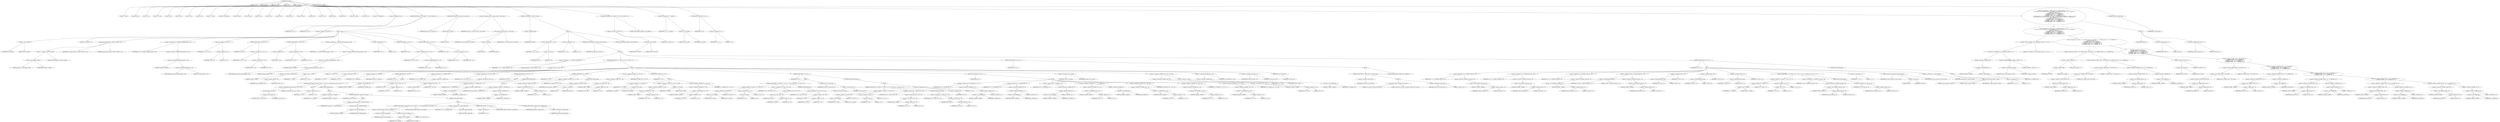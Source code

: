 digraph cache_insert {  
"1000125" [label = "(METHOD,cache_insert)" ]
"1000126" [label = "(PARAM,int a1)" ]
"1000127" [label = "(PARAM,void *cp)" ]
"1000128" [label = "(PARAM,time_t time1)" ]
"1000129" [label = "(PARAM,int a4)" ]
"1000130" [label = "(PARAM,__int16 a5)" ]
"1000131" [label = "(BLOCK,,)" ]
"1000132" [label = "(LOCAL,v5: __int16)" ]
"1000133" [label = "(LOCAL,result: int)" ]
"1000134" [label = "(LOCAL,v11: int)" ]
"1000135" [label = "(LOCAL,v12: __int16)" ]
"1000136" [label = "(LOCAL,v13: int)" ]
"1000137" [label = "(LOCAL,v14: int)" ]
"1000138" [label = "(LOCAL,v15: int)" ]
"1000139" [label = "(LOCAL,v16: int)" ]
"1000140" [label = "(LOCAL,v17: __int16)" ]
"1000141" [label = "(LOCAL,v18: unsigned int)" ]
"1000142" [label = "(LOCAL,v19: bool)" ]
"1000143" [label = "(LOCAL,v20: bool)" ]
"1000144" [label = "(LOCAL,v21: int)" ]
"1000145" [label = "(LOCAL,v22: int)" ]
"1000146" [label = "(LOCAL,v23: int)" ]
"1000147" [label = "(LOCAL,v24: int *)" ]
"1000148" [label = "(LOCAL,v25: char *)" ]
"1000149" [label = "(LOCAL,v26: int)" ]
"1000150" [label = "(LOCAL,v27: int)" ]
"1000151" [label = "(LOCAL,v28: int)" ]
"1000152" [label = "(LOCAL,v29: int)" ]
"1000153" [label = "(LOCAL,v30: _BYTE *)" ]
"1000154" [label = "(LOCAL,v31: int)" ]
"1000155" [label = "(LOCAL,v32: _DWORD [ 4 ])" ]
"1000156" [label = "(<operator>.assignment,v5 = a5)" ]
"1000157" [label = "(IDENTIFIER,v5,v5 = a5)" ]
"1000158" [label = "(IDENTIFIER,a5,v5 = a5)" ]
"1000159" [label = "(CONTROL_STRUCTURE,if ( (a5 & 0x980) != 0 ),if ( (a5 & 0x980) != 0 ))" ]
"1000160" [label = "(<operator>.notEquals,(a5 & 0x980) != 0)" ]
"1000161" [label = "(<operator>.and,a5 & 0x980)" ]
"1000162" [label = "(IDENTIFIER,a5,a5 & 0x980)" ]
"1000163" [label = "(LITERAL,0x980,a5 & 0x980)" ]
"1000164" [label = "(LITERAL,0,(a5 & 0x980) != 0)" ]
"1000165" [label = "(BLOCK,,)" ]
"1000166" [label = "(log_query,log_query((unsigned __int16)a5 | 0x10000, a1, cp))" ]
"1000167" [label = "(<operator>.or,(unsigned __int16)a5 | 0x10000)" ]
"1000168" [label = "(<operator>.cast,(unsigned __int16)a5)" ]
"1000169" [label = "(UNKNOWN,unsigned __int16,unsigned __int16)" ]
"1000170" [label = "(IDENTIFIER,a5,(unsigned __int16)a5)" ]
"1000171" [label = "(LITERAL,0x10000,(unsigned __int16)a5 | 0x10000)" ]
"1000172" [label = "(IDENTIFIER,a1,log_query((unsigned __int16)a5 | 0x10000, a1, cp))" ]
"1000173" [label = "(IDENTIFIER,cp,log_query((unsigned __int16)a5 | 0x10000, a1, cp))" ]
"1000174" [label = "(<operator>.assignment,v18 = *(_DWORD *)(dnsmasq_daemon + 252))" ]
"1000175" [label = "(IDENTIFIER,v18,v18 = *(_DWORD *)(dnsmasq_daemon + 252))" ]
"1000176" [label = "(<operator>.indirection,*(_DWORD *)(dnsmasq_daemon + 252))" ]
"1000177" [label = "(<operator>.cast,(_DWORD *)(dnsmasq_daemon + 252))" ]
"1000178" [label = "(UNKNOWN,_DWORD *,_DWORD *)" ]
"1000179" [label = "(<operator>.addition,dnsmasq_daemon + 252)" ]
"1000180" [label = "(IDENTIFIER,dnsmasq_daemon,dnsmasq_daemon + 252)" ]
"1000181" [label = "(LITERAL,252,dnsmasq_daemon + 252)" ]
"1000182" [label = "(<operator>.assignment,v19 = v18 != 0)" ]
"1000183" [label = "(IDENTIFIER,v19,v19 = v18 != 0)" ]
"1000184" [label = "(<operator>.notEquals,v18 != 0)" ]
"1000185" [label = "(IDENTIFIER,v18,v18 != 0)" ]
"1000186" [label = "(LITERAL,0,v18 != 0)" ]
"1000187" [label = "(CONTROL_STRUCTURE,if ( v18 ),if ( v18 ))" ]
"1000188" [label = "(IDENTIFIER,v18,if ( v18 ))" ]
"1000189" [label = "(<operator>.assignment,v19 = a4 > v18)" ]
"1000190" [label = "(IDENTIFIER,v19,v19 = a4 > v18)" ]
"1000191" [label = "(<operator>.greaterThan,a4 > v18)" ]
"1000192" [label = "(IDENTIFIER,a4,a4 > v18)" ]
"1000193" [label = "(IDENTIFIER,v18,a4 > v18)" ]
"1000194" [label = "(CONTROL_STRUCTURE,if ( !v19 ),if ( !v19 ))" ]
"1000195" [label = "(<operator>.logicalNot,!v19)" ]
"1000196" [label = "(IDENTIFIER,v19,!v19)" ]
"1000197" [label = "(<operator>.assignment,v18 = a4)" ]
"1000198" [label = "(IDENTIFIER,v18,v18 = a4)" ]
"1000199" [label = "(IDENTIFIER,a4,v18 = a4)" ]
"1000200" [label = "(<operator>.assignment,a4 = *(_DWORD *)(dnsmasq_daemon + 248))" ]
"1000201" [label = "(IDENTIFIER,a4,a4 = *(_DWORD *)(dnsmasq_daemon + 248))" ]
"1000202" [label = "(<operator>.indirection,*(_DWORD *)(dnsmasq_daemon + 248))" ]
"1000203" [label = "(<operator>.cast,(_DWORD *)(dnsmasq_daemon + 248))" ]
"1000204" [label = "(UNKNOWN,_DWORD *,_DWORD *)" ]
"1000205" [label = "(<operator>.addition,dnsmasq_daemon + 248)" ]
"1000206" [label = "(IDENTIFIER,dnsmasq_daemon,dnsmasq_daemon + 248)" ]
"1000207" [label = "(LITERAL,248,dnsmasq_daemon + 248)" ]
"1000208" [label = "(<operator>.assignment,v20 = 1)" ]
"1000209" [label = "(IDENTIFIER,v20,v20 = 1)" ]
"1000210" [label = "(LITERAL,1,v20 = 1)" ]
"1000211" [label = "(CONTROL_STRUCTURE,if ( a4 ),if ( a4 ))" ]
"1000212" [label = "(IDENTIFIER,a4,if ( a4 ))" ]
"1000213" [label = "(<operator>.assignment,v20 = v18 >= a4)" ]
"1000214" [label = "(IDENTIFIER,v20,v20 = v18 >= a4)" ]
"1000215" [label = "(<operator>.greaterEqualsThan,v18 >= a4)" ]
"1000216" [label = "(IDENTIFIER,v18,v18 >= a4)" ]
"1000217" [label = "(IDENTIFIER,a4,v18 >= a4)" ]
"1000218" [label = "(CONTROL_STRUCTURE,if ( v20 ),if ( v20 ))" ]
"1000219" [label = "(IDENTIFIER,v20,if ( v20 ))" ]
"1000220" [label = "(<operator>.assignment,a4 = v18)" ]
"1000221" [label = "(IDENTIFIER,a4,a4 = v18)" ]
"1000222" [label = "(IDENTIFIER,v18,a4 = v18)" ]
"1000223" [label = "(CONTROL_STRUCTURE,if ( insert_error ),if ( insert_error ))" ]
"1000224" [label = "(IDENTIFIER,insert_error,if ( insert_error ))" ]
"1000225" [label = "(RETURN,return 0;,return 0;)" ]
"1000226" [label = "(LITERAL,0,return 0;)" ]
"1000227" [label = "(<operator>.assignment,result = cache_scan_free(a1, (int)cp, time1))" ]
"1000228" [label = "(IDENTIFIER,result,result = cache_scan_free(a1, (int)cp, time1))" ]
"1000229" [label = "(cache_scan_free,cache_scan_free(a1, (int)cp, time1))" ]
"1000230" [label = "(IDENTIFIER,a1,cache_scan_free(a1, (int)cp, time1))" ]
"1000231" [label = "(<operator>.cast,(int)cp)" ]
"1000232" [label = "(UNKNOWN,int,int)" ]
"1000233" [label = "(IDENTIFIER,cp,(int)cp)" ]
"1000234" [label = "(IDENTIFIER,time1,cache_scan_free(a1, (int)cp, time1))" ]
"1000235" [label = "(CONTROL_STRUCTURE,if ( !result ),if ( !result ))" ]
"1000236" [label = "(<operator>.logicalNot,!result)" ]
"1000237" [label = "(IDENTIFIER,result,!result)" ]
"1000238" [label = "(BLOCK,,)" ]
"1000239" [label = "(<operator>.assignment,v31 = a5 & 4)" ]
"1000240" [label = "(IDENTIFIER,v31,v31 = a5 & 4)" ]
"1000241" [label = "(<operator>.and,a5 & 4)" ]
"1000242" [label = "(IDENTIFIER,a5,a5 & 4)" ]
"1000243" [label = "(LITERAL,4,a5 & 4)" ]
"1000244" [label = "(<operator>.assignment,v11 = 0)" ]
"1000245" [label = "(IDENTIFIER,v11,v11 = 0)" ]
"1000246" [label = "(LITERAL,0,v11 = 0)" ]
"1000247" [label = "(CONTROL_STRUCTURE,while ( cache_tail ),while ( cache_tail ))" ]
"1000248" [label = "(IDENTIFIER,cache_tail,while ( cache_tail ))" ]
"1000249" [label = "(BLOCK,,)" ]
"1000250" [label = "(<operator>.assignment,v17 = *(_WORD *)(cache_tail + 36))" ]
"1000251" [label = "(IDENTIFIER,v17,v17 = *(_WORD *)(cache_tail + 36))" ]
"1000252" [label = "(<operator>.indirection,*(_WORD *)(cache_tail + 36))" ]
"1000253" [label = "(<operator>.cast,(_WORD *)(cache_tail + 36))" ]
"1000254" [label = "(UNKNOWN,_WORD *,_WORD *)" ]
"1000255" [label = "(<operator>.addition,cache_tail + 36)" ]
"1000256" [label = "(IDENTIFIER,cache_tail,cache_tail + 36)" ]
"1000257" [label = "(LITERAL,36,cache_tail + 36)" ]
"1000258" [label = "(CONTROL_STRUCTURE,if ( (v17 & 0xC) == 0 ),if ( (v17 & 0xC) == 0 ))" ]
"1000259" [label = "(<operator>.equals,(v17 & 0xC) == 0)" ]
"1000260" [label = "(<operator>.and,v17 & 0xC)" ]
"1000261" [label = "(IDENTIFIER,v17,v17 & 0xC)" ]
"1000262" [label = "(LITERAL,0xC,v17 & 0xC)" ]
"1000263" [label = "(LITERAL,0,(v17 & 0xC) == 0)" ]
"1000264" [label = "(BLOCK,,)" ]
"1000265" [label = "(<operator>.assignment,v21 = a1)" ]
"1000266" [label = "(IDENTIFIER,v21,v21 = a1)" ]
"1000267" [label = "(IDENTIFIER,a1,v21 = a1)" ]
"1000268" [label = "(<operator>.assignment,v22 = cache_tail)" ]
"1000269" [label = "(IDENTIFIER,v22,v22 = cache_tail)" ]
"1000270" [label = "(IDENTIFIER,cache_tail,v22 = cache_tail)" ]
"1000271" [label = "(CONTROL_STRUCTURE,if ( a1 ),if ( a1 ))" ]
"1000272" [label = "(IDENTIFIER,a1,if ( a1 ))" ]
"1000273" [label = "(BLOCK,,)" ]
"1000274" [label = "(CONTROL_STRUCTURE,if ( strlen((const char *)a1) <= 0x31 ),if ( strlen((const char *)a1) <= 0x31 ))" ]
"1000275" [label = "(<operator>.lessEqualsThan,strlen((const char *)a1) <= 0x31)" ]
"1000276" [label = "(strlen,strlen((const char *)a1))" ]
"1000277" [label = "(<operator>.cast,(const char *)a1)" ]
"1000278" [label = "(UNKNOWN,const char *,const char *)" ]
"1000279" [label = "(IDENTIFIER,a1,(const char *)a1)" ]
"1000280" [label = "(LITERAL,0x31,strlen((const char *)a1) <= 0x31)" ]
"1000281" [label = "(BLOCK,,)" ]
"1000282" [label = "(<operator>.assignment,v21 = 0)" ]
"1000283" [label = "(IDENTIFIER,v21,v21 = 0)" ]
"1000284" [label = "(LITERAL,0,v21 = 0)" ]
"1000285" [label = "(CONTROL_STRUCTURE,else,else)" ]
"1000286" [label = "(BLOCK,,)" ]
"1000287" [label = "(<operator>.assignment,v21 = big_free)" ]
"1000288" [label = "(IDENTIFIER,v21,v21 = big_free)" ]
"1000289" [label = "(IDENTIFIER,big_free,v21 = big_free)" ]
"1000290" [label = "(CONTROL_STRUCTURE,if ( big_free ),if ( big_free ))" ]
"1000291" [label = "(IDENTIFIER,big_free,if ( big_free ))" ]
"1000292" [label = "(BLOCK,,)" ]
"1000293" [label = "(<operator>.assignment,big_free = *(_DWORD *)big_free)" ]
"1000294" [label = "(IDENTIFIER,big_free,big_free = *(_DWORD *)big_free)" ]
"1000295" [label = "(<operator>.indirection,*(_DWORD *)big_free)" ]
"1000296" [label = "(<operator>.cast,(_DWORD *)big_free)" ]
"1000297" [label = "(UNKNOWN,_DWORD *,_DWORD *)" ]
"1000298" [label = "(IDENTIFIER,big_free,(_DWORD *)big_free)" ]
"1000299" [label = "(CONTROL_STRUCTURE,else,else)" ]
"1000300" [label = "(BLOCK,,)" ]
"1000301" [label = "(CONTROL_STRUCTURE,if ( !bignames_left && (a5 & 0x5000) == 0 ),if ( !bignames_left && (a5 & 0x5000) == 0 ))" ]
"1000302" [label = "(<operator>.logicalAnd,!bignames_left && (a5 & 0x5000) == 0)" ]
"1000303" [label = "(<operator>.logicalNot,!bignames_left)" ]
"1000304" [label = "(IDENTIFIER,bignames_left,!bignames_left)" ]
"1000305" [label = "(<operator>.equals,(a5 & 0x5000) == 0)" ]
"1000306" [label = "(<operator>.and,a5 & 0x5000)" ]
"1000307" [label = "(IDENTIFIER,a5,a5 & 0x5000)" ]
"1000308" [label = "(LITERAL,0x5000,a5 & 0x5000)" ]
"1000309" [label = "(LITERAL,0,(a5 & 0x5000) == 0)" ]
"1000310" [label = "(CONTROL_STRUCTURE,goto LABEL_16;,goto LABEL_16;)" ]
"1000311" [label = "(<operator>.assignment,v21 = whine_malloc(1028))" ]
"1000312" [label = "(IDENTIFIER,v21,v21 = whine_malloc(1028))" ]
"1000313" [label = "(whine_malloc,whine_malloc(1028))" ]
"1000314" [label = "(LITERAL,1028,whine_malloc(1028))" ]
"1000315" [label = "(CONTROL_STRUCTURE,if ( !v21 ),if ( !v21 ))" ]
"1000316" [label = "(<operator>.logicalNot,!v21)" ]
"1000317" [label = "(IDENTIFIER,v21,!v21)" ]
"1000318" [label = "(CONTROL_STRUCTURE,goto LABEL_16;,goto LABEL_16;)" ]
"1000319" [label = "(CONTROL_STRUCTURE,if ( bignames_left ),if ( bignames_left ))" ]
"1000320" [label = "(IDENTIFIER,bignames_left,if ( bignames_left ))" ]
"1000321" [label = "(<operator>.preDecrement,--bignames_left)" ]
"1000322" [label = "(IDENTIFIER,bignames_left,--bignames_left)" ]
"1000323" [label = "(<operator>.assignment,v23 = *(_DWORD *)v22)" ]
"1000324" [label = "(IDENTIFIER,v23,v23 = *(_DWORD *)v22)" ]
"1000325" [label = "(<operator>.indirection,*(_DWORD *)v22)" ]
"1000326" [label = "(<operator>.cast,(_DWORD *)v22)" ]
"1000327" [label = "(UNKNOWN,_DWORD *,_DWORD *)" ]
"1000328" [label = "(IDENTIFIER,v22,(_DWORD *)v22)" ]
"1000329" [label = "(<operator>.assignment,v24 = *(int **)(v22 + 4))" ]
"1000330" [label = "(IDENTIFIER,v24,v24 = *(int **)(v22 + 4))" ]
"1000331" [label = "(<operator>.indirection,*(int **)(v22 + 4))" ]
"1000332" [label = "(<operator>.cast,(int **)(v22 + 4))" ]
"1000333" [label = "(UNKNOWN,int **,int **)" ]
"1000334" [label = "(<operator>.addition,v22 + 4)" ]
"1000335" [label = "(IDENTIFIER,v22,v22 + 4)" ]
"1000336" [label = "(LITERAL,4,v22 + 4)" ]
"1000337" [label = "(CONTROL_STRUCTURE,if ( v24 ),if ( v24 ))" ]
"1000338" [label = "(IDENTIFIER,v24,if ( v24 ))" ]
"1000339" [label = "(BLOCK,,)" ]
"1000340" [label = "(<operator>.assignment,*v24 = v23)" ]
"1000341" [label = "(<operator>.indirection,*v24)" ]
"1000342" [label = "(IDENTIFIER,v24,*v24 = v23)" ]
"1000343" [label = "(IDENTIFIER,v23,*v24 = v23)" ]
"1000344" [label = "(<operator>.assignment,v23 = *(_DWORD *)v22)" ]
"1000345" [label = "(IDENTIFIER,v23,v23 = *(_DWORD *)v22)" ]
"1000346" [label = "(<operator>.indirection,*(_DWORD *)v22)" ]
"1000347" [label = "(<operator>.cast,(_DWORD *)v22)" ]
"1000348" [label = "(UNKNOWN,_DWORD *,_DWORD *)" ]
"1000349" [label = "(IDENTIFIER,v22,(_DWORD *)v22)" ]
"1000350" [label = "(CONTROL_STRUCTURE,else,else)" ]
"1000351" [label = "(BLOCK,,)" ]
"1000352" [label = "(<operator>.assignment,cache_head = *(_DWORD *)v22)" ]
"1000353" [label = "(IDENTIFIER,cache_head,cache_head = *(_DWORD *)v22)" ]
"1000354" [label = "(<operator>.indirection,*(_DWORD *)v22)" ]
"1000355" [label = "(<operator>.cast,(_DWORD *)v22)" ]
"1000356" [label = "(UNKNOWN,_DWORD *,_DWORD *)" ]
"1000357" [label = "(IDENTIFIER,v22,(_DWORD *)v22)" ]
"1000358" [label = "(CONTROL_STRUCTURE,if ( v23 ),if ( v23 ))" ]
"1000359" [label = "(IDENTIFIER,v23,if ( v23 ))" ]
"1000360" [label = "(<operator>.assignment,*(_DWORD *)(v23 + 4) = v24)" ]
"1000361" [label = "(<operator>.indirection,*(_DWORD *)(v23 + 4))" ]
"1000362" [label = "(<operator>.cast,(_DWORD *)(v23 + 4))" ]
"1000363" [label = "(UNKNOWN,_DWORD *,_DWORD *)" ]
"1000364" [label = "(<operator>.addition,v23 + 4)" ]
"1000365" [label = "(IDENTIFIER,v23,v23 + 4)" ]
"1000366" [label = "(LITERAL,4,v23 + 4)" ]
"1000367" [label = "(IDENTIFIER,v24,*(_DWORD *)(v23 + 4) = v24)" ]
"1000368" [label = "(CONTROL_STRUCTURE,else,else)" ]
"1000369" [label = "(<operator>.assignment,cache_tail = (int)v24)" ]
"1000370" [label = "(IDENTIFIER,cache_tail,cache_tail = (int)v24)" ]
"1000371" [label = "(<operator>.cast,(int)v24)" ]
"1000372" [label = "(UNKNOWN,int,int)" ]
"1000373" [label = "(IDENTIFIER,v24,(int)v24)" ]
"1000374" [label = "(<operator>.assignment,*(_WORD *)(v22 + 36) = a5)" ]
"1000375" [label = "(<operator>.indirection,*(_WORD *)(v22 + 36))" ]
"1000376" [label = "(<operator>.cast,(_WORD *)(v22 + 36))" ]
"1000377" [label = "(UNKNOWN,_WORD *,_WORD *)" ]
"1000378" [label = "(<operator>.addition,v22 + 36)" ]
"1000379" [label = "(IDENTIFIER,v22,v22 + 36)" ]
"1000380" [label = "(LITERAL,36,v22 + 36)" ]
"1000381" [label = "(IDENTIFIER,a5,*(_WORD *)(v22 + 36) = a5)" ]
"1000382" [label = "(CONTROL_STRUCTURE,if ( v21 ),if ( v21 ))" ]
"1000383" [label = "(IDENTIFIER,v21,if ( v21 ))" ]
"1000384" [label = "(BLOCK,,)" ]
"1000385" [label = "(<operator>.assignment,v5 = a5 | 0x200)" ]
"1000386" [label = "(IDENTIFIER,v5,v5 = a5 | 0x200)" ]
"1000387" [label = "(<operator>.or,a5 | 0x200)" ]
"1000388" [label = "(IDENTIFIER,a5,a5 | 0x200)" ]
"1000389" [label = "(LITERAL,0x200,a5 | 0x200)" ]
"1000390" [label = "(<operator>.assignment,*(_WORD *)(v22 + 36) = a5 | 0x200)" ]
"1000391" [label = "(<operator>.indirection,*(_WORD *)(v22 + 36))" ]
"1000392" [label = "(<operator>.cast,(_WORD *)(v22 + 36))" ]
"1000393" [label = "(UNKNOWN,_WORD *,_WORD *)" ]
"1000394" [label = "(<operator>.addition,v22 + 36)" ]
"1000395" [label = "(IDENTIFIER,v22,v22 + 36)" ]
"1000396" [label = "(LITERAL,36,v22 + 36)" ]
"1000397" [label = "(<operator>.or,a5 | 0x200)" ]
"1000398" [label = "(IDENTIFIER,a5,a5 | 0x200)" ]
"1000399" [label = "(LITERAL,0x200,a5 | 0x200)" ]
"1000400" [label = "(<operator>.assignment,*(_DWORD *)(v22 + 40) = v21)" ]
"1000401" [label = "(<operator>.indirection,*(_DWORD *)(v22 + 40))" ]
"1000402" [label = "(<operator>.cast,(_DWORD *)(v22 + 40))" ]
"1000403" [label = "(UNKNOWN,_DWORD *,_DWORD *)" ]
"1000404" [label = "(<operator>.addition,v22 + 40)" ]
"1000405" [label = "(IDENTIFIER,v22,v22 + 40)" ]
"1000406" [label = "(LITERAL,40,v22 + 40)" ]
"1000407" [label = "(IDENTIFIER,v21,*(_DWORD *)(v22 + 40) = v21)" ]
"1000408" [label = "(CONTROL_STRUCTURE,if ( a1 ),if ( a1 ))" ]
"1000409" [label = "(IDENTIFIER,a1,if ( a1 ))" ]
"1000410" [label = "(BLOCK,,)" ]
"1000411" [label = "(CONTROL_STRUCTURE,if ( (v5 & 0x200) != 0 || (v5 & 2) != 0 ),if ( (v5 & 0x200) != 0 || (v5 & 2) != 0 ))" ]
"1000412" [label = "(<operator>.logicalOr,(v5 & 0x200) != 0 || (v5 & 2) != 0)" ]
"1000413" [label = "(<operator>.notEquals,(v5 & 0x200) != 0)" ]
"1000414" [label = "(<operator>.and,v5 & 0x200)" ]
"1000415" [label = "(IDENTIFIER,v5,v5 & 0x200)" ]
"1000416" [label = "(LITERAL,0x200,v5 & 0x200)" ]
"1000417" [label = "(LITERAL,0,(v5 & 0x200) != 0)" ]
"1000418" [label = "(<operator>.notEquals,(v5 & 2) != 0)" ]
"1000419" [label = "(<operator>.and,v5 & 2)" ]
"1000420" [label = "(IDENTIFIER,v5,v5 & 2)" ]
"1000421" [label = "(LITERAL,2,v5 & 2)" ]
"1000422" [label = "(LITERAL,0,(v5 & 2) != 0)" ]
"1000423" [label = "(<operator>.assignment,v25 = *(char **)(v22 + 40))" ]
"1000424" [label = "(IDENTIFIER,v25,v25 = *(char **)(v22 + 40))" ]
"1000425" [label = "(<operator>.indirection,*(char **)(v22 + 40))" ]
"1000426" [label = "(<operator>.cast,(char **)(v22 + 40))" ]
"1000427" [label = "(UNKNOWN,char **,char **)" ]
"1000428" [label = "(<operator>.addition,v22 + 40)" ]
"1000429" [label = "(IDENTIFIER,v22,v22 + 40)" ]
"1000430" [label = "(LITERAL,40,v22 + 40)" ]
"1000431" [label = "(CONTROL_STRUCTURE,else,else)" ]
"1000432" [label = "(<operator>.assignment,v25 = (char *)(v22 + 40))" ]
"1000433" [label = "(IDENTIFIER,v25,v25 = (char *)(v22 + 40))" ]
"1000434" [label = "(<operator>.cast,(char *)(v22 + 40))" ]
"1000435" [label = "(UNKNOWN,char *,char *)" ]
"1000436" [label = "(<operator>.addition,v22 + 40)" ]
"1000437" [label = "(IDENTIFIER,v22,v22 + 40)" ]
"1000438" [label = "(LITERAL,40,v22 + 40)" ]
"1000439" [label = "(strcpy,strcpy(v25, (const char *)a1))" ]
"1000440" [label = "(IDENTIFIER,v25,strcpy(v25, (const char *)a1))" ]
"1000441" [label = "(<operator>.cast,(const char *)a1)" ]
"1000442" [label = "(UNKNOWN,const char *,const char *)" ]
"1000443" [label = "(IDENTIFIER,a1,(const char *)a1)" ]
"1000444" [label = "(CONTROL_STRUCTURE,else,else)" ]
"1000445" [label = "(BLOCK,,)" ]
"1000446" [label = "(CONTROL_STRUCTURE,if ( (v5 & 0x200) != 0 || (v5 & 2) != 0 ),if ( (v5 & 0x200) != 0 || (v5 & 2) != 0 ))" ]
"1000447" [label = "(<operator>.logicalOr,(v5 & 0x200) != 0 || (v5 & 2) != 0)" ]
"1000448" [label = "(<operator>.notEquals,(v5 & 0x200) != 0)" ]
"1000449" [label = "(<operator>.and,v5 & 0x200)" ]
"1000450" [label = "(IDENTIFIER,v5,v5 & 0x200)" ]
"1000451" [label = "(LITERAL,0x200,v5 & 0x200)" ]
"1000452" [label = "(LITERAL,0,(v5 & 0x200) != 0)" ]
"1000453" [label = "(<operator>.notEquals,(v5 & 2) != 0)" ]
"1000454" [label = "(<operator>.and,v5 & 2)" ]
"1000455" [label = "(IDENTIFIER,v5,v5 & 2)" ]
"1000456" [label = "(LITERAL,2,v5 & 2)" ]
"1000457" [label = "(LITERAL,0,(v5 & 2) != 0)" ]
"1000458" [label = "(<operator>.assignment,v30 = *(_BYTE **)(v22 + 40))" ]
"1000459" [label = "(IDENTIFIER,v30,v30 = *(_BYTE **)(v22 + 40))" ]
"1000460" [label = "(<operator>.indirection,*(_BYTE **)(v22 + 40))" ]
"1000461" [label = "(<operator>.cast,(_BYTE **)(v22 + 40))" ]
"1000462" [label = "(UNKNOWN,_BYTE **,_BYTE **)" ]
"1000463" [label = "(<operator>.addition,v22 + 40)" ]
"1000464" [label = "(IDENTIFIER,v22,v22 + 40)" ]
"1000465" [label = "(LITERAL,40,v22 + 40)" ]
"1000466" [label = "(CONTROL_STRUCTURE,else,else)" ]
"1000467" [label = "(<operator>.assignment,v30 = (_BYTE *)(v22 + 40))" ]
"1000468" [label = "(IDENTIFIER,v30,v30 = (_BYTE *)(v22 + 40))" ]
"1000469" [label = "(<operator>.cast,(_BYTE *)(v22 + 40))" ]
"1000470" [label = "(UNKNOWN,_BYTE *,_BYTE *)" ]
"1000471" [label = "(<operator>.addition,v22 + 40)" ]
"1000472" [label = "(IDENTIFIER,v22,v22 + 40)" ]
"1000473" [label = "(LITERAL,40,v22 + 40)" ]
"1000474" [label = "(<operator>.assignment,*v30 = 0)" ]
"1000475" [label = "(<operator>.indirection,*v30)" ]
"1000476" [label = "(IDENTIFIER,v30,*v30 = 0)" ]
"1000477" [label = "(LITERAL,0,*v30 = 0)" ]
"1000478" [label = "(CONTROL_STRUCTURE,if ( cp ),if ( cp ))" ]
"1000479" [label = "(IDENTIFIER,cp,if ( cp ))" ]
"1000480" [label = "(BLOCK,,)" ]
"1000481" [label = "(<operator>.assignment,v26 = *((_DWORD *)cp + 1))" ]
"1000482" [label = "(IDENTIFIER,v26,v26 = *((_DWORD *)cp + 1))" ]
"1000483" [label = "(<operator>.indirection,*((_DWORD *)cp + 1))" ]
"1000484" [label = "(<operator>.addition,(_DWORD *)cp + 1)" ]
"1000485" [label = "(<operator>.cast,(_DWORD *)cp)" ]
"1000486" [label = "(UNKNOWN,_DWORD *,_DWORD *)" ]
"1000487" [label = "(IDENTIFIER,cp,(_DWORD *)cp)" ]
"1000488" [label = "(LITERAL,1,(_DWORD *)cp + 1)" ]
"1000489" [label = "(<operator>.assignment,v27 = *((_DWORD *)cp + 2))" ]
"1000490" [label = "(IDENTIFIER,v27,v27 = *((_DWORD *)cp + 2))" ]
"1000491" [label = "(<operator>.indirection,*((_DWORD *)cp + 2))" ]
"1000492" [label = "(<operator>.addition,(_DWORD *)cp + 2)" ]
"1000493" [label = "(<operator>.cast,(_DWORD *)cp)" ]
"1000494" [label = "(UNKNOWN,_DWORD *,_DWORD *)" ]
"1000495" [label = "(IDENTIFIER,cp,(_DWORD *)cp)" ]
"1000496" [label = "(LITERAL,2,(_DWORD *)cp + 2)" ]
"1000497" [label = "(<operator>.assignment,v28 = *((_DWORD *)cp + 3))" ]
"1000498" [label = "(IDENTIFIER,v28,v28 = *((_DWORD *)cp + 3))" ]
"1000499" [label = "(<operator>.indirection,*((_DWORD *)cp + 3))" ]
"1000500" [label = "(<operator>.addition,(_DWORD *)cp + 3)" ]
"1000501" [label = "(<operator>.cast,(_DWORD *)cp)" ]
"1000502" [label = "(UNKNOWN,_DWORD *,_DWORD *)" ]
"1000503" [label = "(IDENTIFIER,cp,(_DWORD *)cp)" ]
"1000504" [label = "(LITERAL,3,(_DWORD *)cp + 3)" ]
"1000505" [label = "(<operator>.assignment,*(_DWORD *)(v22 + 12) = *(_DWORD *)cp)" ]
"1000506" [label = "(<operator>.indirection,*(_DWORD *)(v22 + 12))" ]
"1000507" [label = "(<operator>.cast,(_DWORD *)(v22 + 12))" ]
"1000508" [label = "(UNKNOWN,_DWORD *,_DWORD *)" ]
"1000509" [label = "(<operator>.addition,v22 + 12)" ]
"1000510" [label = "(IDENTIFIER,v22,v22 + 12)" ]
"1000511" [label = "(LITERAL,12,v22 + 12)" ]
"1000512" [label = "(<operator>.indirection,*(_DWORD *)cp)" ]
"1000513" [label = "(<operator>.cast,(_DWORD *)cp)" ]
"1000514" [label = "(UNKNOWN,_DWORD *,_DWORD *)" ]
"1000515" [label = "(IDENTIFIER,cp,(_DWORD *)cp)" ]
"1000516" [label = "(<operator>.assignment,*(_DWORD *)(v22 + 16) = v26)" ]
"1000517" [label = "(<operator>.indirection,*(_DWORD *)(v22 + 16))" ]
"1000518" [label = "(<operator>.cast,(_DWORD *)(v22 + 16))" ]
"1000519" [label = "(UNKNOWN,_DWORD *,_DWORD *)" ]
"1000520" [label = "(<operator>.addition,v22 + 16)" ]
"1000521" [label = "(IDENTIFIER,v22,v22 + 16)" ]
"1000522" [label = "(LITERAL,16,v22 + 16)" ]
"1000523" [label = "(IDENTIFIER,v26,*(_DWORD *)(v22 + 16) = v26)" ]
"1000524" [label = "(<operator>.assignment,*(_DWORD *)(v22 + 20) = v27)" ]
"1000525" [label = "(<operator>.indirection,*(_DWORD *)(v22 + 20))" ]
"1000526" [label = "(<operator>.cast,(_DWORD *)(v22 + 20))" ]
"1000527" [label = "(UNKNOWN,_DWORD *,_DWORD *)" ]
"1000528" [label = "(<operator>.addition,v22 + 20)" ]
"1000529" [label = "(IDENTIFIER,v22,v22 + 20)" ]
"1000530" [label = "(LITERAL,20,v22 + 20)" ]
"1000531" [label = "(IDENTIFIER,v27,*(_DWORD *)(v22 + 20) = v27)" ]
"1000532" [label = "(<operator>.assignment,*(_DWORD *)(v22 + 24) = v28)" ]
"1000533" [label = "(<operator>.indirection,*(_DWORD *)(v22 + 24))" ]
"1000534" [label = "(<operator>.cast,(_DWORD *)(v22 + 24))" ]
"1000535" [label = "(UNKNOWN,_DWORD *,_DWORD *)" ]
"1000536" [label = "(<operator>.addition,v22 + 24)" ]
"1000537" [label = "(IDENTIFIER,v22,v22 + 24)" ]
"1000538" [label = "(LITERAL,24,v22 + 24)" ]
"1000539" [label = "(IDENTIFIER,v28,*(_DWORD *)(v22 + 24) = v28)" ]
"1000540" [label = "(<operator>.assignment,v29 = new_chain)" ]
"1000541" [label = "(IDENTIFIER,v29,v29 = new_chain)" ]
"1000542" [label = "(IDENTIFIER,new_chain,v29 = new_chain)" ]
"1000543" [label = "(<operator>.assignment,*(_DWORD *)(v22 + 28) = a4 + time1)" ]
"1000544" [label = "(<operator>.indirection,*(_DWORD *)(v22 + 28))" ]
"1000545" [label = "(<operator>.cast,(_DWORD *)(v22 + 28))" ]
"1000546" [label = "(UNKNOWN,_DWORD *,_DWORD *)" ]
"1000547" [label = "(<operator>.addition,v22 + 28)" ]
"1000548" [label = "(IDENTIFIER,v22,v22 + 28)" ]
"1000549" [label = "(LITERAL,28,v22 + 28)" ]
"1000550" [label = "(<operator>.addition,a4 + time1)" ]
"1000551" [label = "(IDENTIFIER,a4,a4 + time1)" ]
"1000552" [label = "(IDENTIFIER,time1,a4 + time1)" ]
"1000553" [label = "(<operator>.assignment,*(_DWORD *)v22 = v29)" ]
"1000554" [label = "(<operator>.indirection,*(_DWORD *)v22)" ]
"1000555" [label = "(<operator>.cast,(_DWORD *)v22)" ]
"1000556" [label = "(UNKNOWN,_DWORD *,_DWORD *)" ]
"1000557" [label = "(IDENTIFIER,v22,(_DWORD *)v22)" ]
"1000558" [label = "(IDENTIFIER,v29,*(_DWORD *)v22 = v29)" ]
"1000559" [label = "(<operator>.assignment,new_chain = v22)" ]
"1000560" [label = "(IDENTIFIER,new_chain,new_chain = v22)" ]
"1000561" [label = "(IDENTIFIER,v22,new_chain = v22)" ]
"1000562" [label = "(RETURN,return v22;,return v22;)" ]
"1000563" [label = "(IDENTIFIER,v22,return v22;)" ]
"1000564" [label = "(CONTROL_STRUCTURE,if ( v11 ),if ( v11 ))" ]
"1000565" [label = "(IDENTIFIER,v11,if ( v11 ))" ]
"1000566" [label = "(BLOCK,,)" ]
"1000567" [label = "(CONTROL_STRUCTURE,if ( !warned_11052 ),if ( !warned_11052 ))" ]
"1000568" [label = "(<operator>.logicalNot,!warned_11052)" ]
"1000569" [label = "(IDENTIFIER,warned_11052,!warned_11052)" ]
"1000570" [label = "(BLOCK,,)" ]
"1000571" [label = "(my_syslog,my_syslog(3, \"Internal error in cache.\"))" ]
"1000572" [label = "(LITERAL,3,my_syslog(3, \"Internal error in cache.\"))" ]
"1000573" [label = "(LITERAL,\"Internal error in cache.\",my_syslog(3, \"Internal error in cache.\"))" ]
"1000574" [label = "(<operator>.assignment,warned_11052 = 1)" ]
"1000575" [label = "(IDENTIFIER,warned_11052,warned_11052 = 1)" ]
"1000576" [label = "(LITERAL,1,warned_11052 = 1)" ]
"1000577" [label = "(CONTROL_STRUCTURE,goto LABEL_16;,goto LABEL_16;)" ]
"1000578" [label = "(CONTROL_STRUCTURE,if ( v31 ),if ( v31 ))" ]
"1000579" [label = "(IDENTIFIER,v31,if ( v31 ))" ]
"1000580" [label = "(BLOCK,,)" ]
"1000581" [label = "(<operator>.assignment,v13 = *(_DWORD *)(cache_tail + 16))" ]
"1000582" [label = "(IDENTIFIER,v13,v13 = *(_DWORD *)(cache_tail + 16))" ]
"1000583" [label = "(<operator>.indirection,*(_DWORD *)(cache_tail + 16))" ]
"1000584" [label = "(<operator>.cast,(_DWORD *)(cache_tail + 16))" ]
"1000585" [label = "(UNKNOWN,_DWORD *,_DWORD *)" ]
"1000586" [label = "(<operator>.addition,cache_tail + 16)" ]
"1000587" [label = "(IDENTIFIER,cache_tail,cache_tail + 16)" ]
"1000588" [label = "(LITERAL,16,cache_tail + 16)" ]
"1000589" [label = "(<operator>.assignment,v14 = *(_DWORD *)(cache_tail + 20))" ]
"1000590" [label = "(IDENTIFIER,v14,v14 = *(_DWORD *)(cache_tail + 20))" ]
"1000591" [label = "(<operator>.indirection,*(_DWORD *)(cache_tail + 20))" ]
"1000592" [label = "(<operator>.cast,(_DWORD *)(cache_tail + 20))" ]
"1000593" [label = "(UNKNOWN,_DWORD *,_DWORD *)" ]
"1000594" [label = "(<operator>.addition,cache_tail + 20)" ]
"1000595" [label = "(IDENTIFIER,cache_tail,cache_tail + 20)" ]
"1000596" [label = "(LITERAL,20,cache_tail + 20)" ]
"1000597" [label = "(<operator>.assignment,v15 = *(_DWORD *)(cache_tail + 24))" ]
"1000598" [label = "(IDENTIFIER,v15,v15 = *(_DWORD *)(cache_tail + 24))" ]
"1000599" [label = "(<operator>.indirection,*(_DWORD *)(cache_tail + 24))" ]
"1000600" [label = "(<operator>.cast,(_DWORD *)(cache_tail + 24))" ]
"1000601" [label = "(UNKNOWN,_DWORD *,_DWORD *)" ]
"1000602" [label = "(<operator>.addition,cache_tail + 24)" ]
"1000603" [label = "(IDENTIFIER,cache_tail,cache_tail + 24)" ]
"1000604" [label = "(LITERAL,24,cache_tail + 24)" ]
"1000605" [label = "(<operator>.assignment,v32[0] = *(_DWORD *)(cache_tail + 12))" ]
"1000606" [label = "(<operator>.indirectIndexAccess,v32[0])" ]
"1000607" [label = "(IDENTIFIER,v32,v32[0] = *(_DWORD *)(cache_tail + 12))" ]
"1000608" [label = "(LITERAL,0,v32[0] = *(_DWORD *)(cache_tail + 12))" ]
"1000609" [label = "(<operator>.indirection,*(_DWORD *)(cache_tail + 12))" ]
"1000610" [label = "(<operator>.cast,(_DWORD *)(cache_tail + 12))" ]
"1000611" [label = "(UNKNOWN,_DWORD *,_DWORD *)" ]
"1000612" [label = "(<operator>.addition,cache_tail + 12)" ]
"1000613" [label = "(IDENTIFIER,cache_tail,cache_tail + 12)" ]
"1000614" [label = "(LITERAL,12,cache_tail + 12)" ]
"1000615" [label = "(<operator>.assignment,v32[1] = v13)" ]
"1000616" [label = "(<operator>.indirectIndexAccess,v32[1])" ]
"1000617" [label = "(IDENTIFIER,v32,v32[1] = v13)" ]
"1000618" [label = "(LITERAL,1,v32[1] = v13)" ]
"1000619" [label = "(IDENTIFIER,v13,v32[1] = v13)" ]
"1000620" [label = "(<operator>.assignment,v32[2] = v14)" ]
"1000621" [label = "(<operator>.indirectIndexAccess,v32[2])" ]
"1000622" [label = "(IDENTIFIER,v32,v32[2] = v14)" ]
"1000623" [label = "(LITERAL,2,v32[2] = v14)" ]
"1000624" [label = "(IDENTIFIER,v14,v32[2] = v14)" ]
"1000625" [label = "(<operator>.assignment,v32[3] = v15)" ]
"1000626" [label = "(<operator>.indirectIndexAccess,v32[3])" ]
"1000627" [label = "(IDENTIFIER,v32,v32[3] = v15)" ]
"1000628" [label = "(LITERAL,3,v32[3] = v15)" ]
"1000629" [label = "(IDENTIFIER,v15,v32[3] = v15)" ]
"1000630" [label = "(CONTROL_STRUCTURE,if ( (v17 & 0x200) != 0 || (v17 & 2) != 0 ),if ( (v17 & 0x200) != 0 || (v17 & 2) != 0 ))" ]
"1000631" [label = "(<operator>.logicalOr,(v17 & 0x200) != 0 || (v17 & 2) != 0)" ]
"1000632" [label = "(<operator>.notEquals,(v17 & 0x200) != 0)" ]
"1000633" [label = "(<operator>.and,v17 & 0x200)" ]
"1000634" [label = "(IDENTIFIER,v17,v17 & 0x200)" ]
"1000635" [label = "(LITERAL,0x200,v17 & 0x200)" ]
"1000636" [label = "(LITERAL,0,(v17 & 0x200) != 0)" ]
"1000637" [label = "(<operator>.notEquals,(v17 & 2) != 0)" ]
"1000638" [label = "(<operator>.and,v17 & 2)" ]
"1000639" [label = "(IDENTIFIER,v17,v17 & 2)" ]
"1000640" [label = "(LITERAL,2,v17 & 2)" ]
"1000641" [label = "(LITERAL,0,(v17 & 2) != 0)" ]
"1000642" [label = "(<operator>.assignment,v16 = *(_DWORD *)(cache_tail + 40))" ]
"1000643" [label = "(IDENTIFIER,v16,v16 = *(_DWORD *)(cache_tail + 40))" ]
"1000644" [label = "(<operator>.indirection,*(_DWORD *)(cache_tail + 40))" ]
"1000645" [label = "(<operator>.cast,(_DWORD *)(cache_tail + 40))" ]
"1000646" [label = "(UNKNOWN,_DWORD *,_DWORD *)" ]
"1000647" [label = "(<operator>.addition,cache_tail + 40)" ]
"1000648" [label = "(IDENTIFIER,cache_tail,cache_tail + 40)" ]
"1000649" [label = "(LITERAL,40,cache_tail + 40)" ]
"1000650" [label = "(CONTROL_STRUCTURE,else,else)" ]
"1000651" [label = "(<operator>.assignment,v16 = cache_tail + 40)" ]
"1000652" [label = "(IDENTIFIER,v16,v16 = cache_tail + 40)" ]
"1000653" [label = "(<operator>.addition,cache_tail + 40)" ]
"1000654" [label = "(IDENTIFIER,cache_tail,cache_tail + 40)" ]
"1000655" [label = "(LITERAL,40,cache_tail + 40)" ]
"1000656" [label = "(<operator>.assignment,v11 = 1)" ]
"1000657" [label = "(IDENTIFIER,v11,v11 = 1)" ]
"1000658" [label = "(LITERAL,1,v11 = 1)" ]
"1000659" [label = "(cache_scan_free,cache_scan_free(v16, (int)v32, time1))" ]
"1000660" [label = "(IDENTIFIER,v16,cache_scan_free(v16, (int)v32, time1))" ]
"1000661" [label = "(<operator>.cast,(int)v32)" ]
"1000662" [label = "(UNKNOWN,int,int)" ]
"1000663" [label = "(IDENTIFIER,v32,(int)v32)" ]
"1000664" [label = "(IDENTIFIER,time1,cache_scan_free(v16, (int)v32, time1))" ]
"1000665" [label = "(<operator>.preIncrement,++cache_live_freed)" ]
"1000666" [label = "(IDENTIFIER,cache_live_freed,++cache_live_freed)" ]
"1000667" [label = "(CONTROL_STRUCTURE,else,else)" ]
"1000668" [label = "(BLOCK,,)" ]
"1000669" [label = "(cache_scan_free,cache_scan_free(0, 0, time1))" ]
"1000670" [label = "(LITERAL,0,cache_scan_free(0, 0, time1))" ]
"1000671" [label = "(LITERAL,0,cache_scan_free(0, 0, time1))" ]
"1000672" [label = "(IDENTIFIER,time1,cache_scan_free(0, 0, time1))" ]
"1000673" [label = "(<operator>.assignment,v31 = 1)" ]
"1000674" [label = "(IDENTIFIER,v31,v31 = 1)" ]
"1000675" [label = "(LITERAL,1,v31 = 1)" ]
"1000676" [label = "(CONTROL_STRUCTURE,goto LABEL_16;,goto LABEL_16;)" ]
"1000677" [label = "(CONTROL_STRUCTURE,if ( (a5 & 0x180) == 0 ),if ( (a5 & 0x180) == 0 ))" ]
"1000678" [label = "(<operator>.equals,(a5 & 0x180) == 0)" ]
"1000679" [label = "(<operator>.and,a5 & 0x180)" ]
"1000680" [label = "(IDENTIFIER,a5,a5 & 0x180)" ]
"1000681" [label = "(LITERAL,0x180,a5 & 0x180)" ]
"1000682" [label = "(LITERAL,0,(a5 & 0x180) == 0)" ]
"1000683" [label = "(CONTROL_STRUCTURE,goto LABEL_16;,goto LABEL_16;)" ]
"1000684" [label = "(<operator>.assignment,v12 = (__int16)cp)" ]
"1000685" [label = "(IDENTIFIER,v12,v12 = (__int16)cp)" ]
"1000686" [label = "(<operator>.cast,(__int16)cp)" ]
"1000687" [label = "(UNKNOWN,__int16,__int16)" ]
"1000688" [label = "(IDENTIFIER,cp,(__int16)cp)" ]
"1000689" [label = "(CONTROL_STRUCTURE,if ( cp ),if ( cp ))" ]
"1000690" [label = "(IDENTIFIER,cp,if ( cp ))" ]
"1000691" [label = "(<operator>.assignment,v12 = 1)" ]
"1000692" [label = "(IDENTIFIER,v12,v12 = 1)" ]
"1000693" [label = "(LITERAL,1,v12 = 1)" ]
"1000694" [label = "(CONTROL_STRUCTURE,if ( (*(_DWORD *)&v12 & ((unsigned __int16)a5 >> 3)) == 0\n    || ((a5 & 0x80) == 0 || (*(_WORD *)(result + 36) & 0x80) == 0 || *(_DWORD *)(result + 12) != *(_DWORD *)cp)\n    && ((a5 & 0x100) == 0\n     || (*(_WORD *)(result + 36) & 0x100) == 0\n     || *(_DWORD *)(result + 12) != *(_DWORD *)cp\n     || *(_DWORD *)(result + 16) != *((_DWORD *)cp + 1)\n     || *(_DWORD *)(result + 20) != *((_DWORD *)cp + 2)\n     || *(_DWORD *)(result + 24) != *((_DWORD *)cp + 3)) ),if ( (*(_DWORD *)&v12 & ((unsigned __int16)a5 >> 3)) == 0\n    || ((a5 & 0x80) == 0 || (*(_WORD *)(result + 36) & 0x80) == 0 || *(_DWORD *)(result + 12) != *(_DWORD *)cp)\n    && ((a5 & 0x100) == 0\n     || (*(_WORD *)(result + 36) & 0x100) == 0\n     || *(_DWORD *)(result + 12) != *(_DWORD *)cp\n     || *(_DWORD *)(result + 16) != *((_DWORD *)cp + 1)\n     || *(_DWORD *)(result + 20) != *((_DWORD *)cp + 2)\n     || *(_DWORD *)(result + 24) != *((_DWORD *)cp + 3)) ))" ]
"1000695" [label = "(<operator>.logicalOr,(*(_DWORD *)&v12 & ((unsigned __int16)a5 >> 3)) == 0\n    || ((a5 & 0x80) == 0 || (*(_WORD *)(result + 36) & 0x80) == 0 || *(_DWORD *)(result + 12) != *(_DWORD *)cp)\n    && ((a5 & 0x100) == 0\n     || (*(_WORD *)(result + 36) & 0x100) == 0\n     || *(_DWORD *)(result + 12) != *(_DWORD *)cp\n     || *(_DWORD *)(result + 16) != *((_DWORD *)cp + 1)\n     || *(_DWORD *)(result + 20) != *((_DWORD *)cp + 2)\n     || *(_DWORD *)(result + 24) != *((_DWORD *)cp + 3)))" ]
"1000696" [label = "(<operator>.equals,(*(_DWORD *)&v12 & ((unsigned __int16)a5 >> 3)) == 0)" ]
"1000697" [label = "(<operator>.and,*(_DWORD *)&v12 & ((unsigned __int16)a5 >> 3))" ]
"1000698" [label = "(<operator>.indirection,*(_DWORD *)&v12)" ]
"1000699" [label = "(<operator>.cast,(_DWORD *)&v12)" ]
"1000700" [label = "(UNKNOWN,_DWORD *,_DWORD *)" ]
"1000701" [label = "(<operator>.addressOf,&v12)" ]
"1000702" [label = "(IDENTIFIER,v12,(_DWORD *)&v12)" ]
"1000703" [label = "(<operator>.arithmeticShiftRight,(unsigned __int16)a5 >> 3)" ]
"1000704" [label = "(<operator>.cast,(unsigned __int16)a5)" ]
"1000705" [label = "(UNKNOWN,unsigned __int16,unsigned __int16)" ]
"1000706" [label = "(IDENTIFIER,a5,(unsigned __int16)a5)" ]
"1000707" [label = "(LITERAL,3,(unsigned __int16)a5 >> 3)" ]
"1000708" [label = "(LITERAL,0,(*(_DWORD *)&v12 & ((unsigned __int16)a5 >> 3)) == 0)" ]
"1000709" [label = "(<operator>.logicalAnd,((a5 & 0x80) == 0 || (*(_WORD *)(result + 36) & 0x80) == 0 || *(_DWORD *)(result + 12) != *(_DWORD *)cp)\n    && ((a5 & 0x100) == 0\n     || (*(_WORD *)(result + 36) & 0x100) == 0\n     || *(_DWORD *)(result + 12) != *(_DWORD *)cp\n     || *(_DWORD *)(result + 16) != *((_DWORD *)cp + 1)\n     || *(_DWORD *)(result + 20) != *((_DWORD *)cp + 2)\n     || *(_DWORD *)(result + 24) != *((_DWORD *)cp + 3)))" ]
"1000710" [label = "(<operator>.logicalOr,(a5 & 0x80) == 0 || (*(_WORD *)(result + 36) & 0x80) == 0 || *(_DWORD *)(result + 12) != *(_DWORD *)cp)" ]
"1000711" [label = "(<operator>.equals,(a5 & 0x80) == 0)" ]
"1000712" [label = "(<operator>.and,a5 & 0x80)" ]
"1000713" [label = "(IDENTIFIER,a5,a5 & 0x80)" ]
"1000714" [label = "(LITERAL,0x80,a5 & 0x80)" ]
"1000715" [label = "(LITERAL,0,(a5 & 0x80) == 0)" ]
"1000716" [label = "(<operator>.logicalOr,(*(_WORD *)(result + 36) & 0x80) == 0 || *(_DWORD *)(result + 12) != *(_DWORD *)cp)" ]
"1000717" [label = "(<operator>.equals,(*(_WORD *)(result + 36) & 0x80) == 0)" ]
"1000718" [label = "(<operator>.and,*(_WORD *)(result + 36) & 0x80)" ]
"1000719" [label = "(<operator>.indirection,*(_WORD *)(result + 36))" ]
"1000720" [label = "(<operator>.cast,(_WORD *)(result + 36))" ]
"1000721" [label = "(UNKNOWN,_WORD *,_WORD *)" ]
"1000722" [label = "(<operator>.addition,result + 36)" ]
"1000723" [label = "(IDENTIFIER,result,result + 36)" ]
"1000724" [label = "(LITERAL,36,result + 36)" ]
"1000725" [label = "(LITERAL,0x80,*(_WORD *)(result + 36) & 0x80)" ]
"1000726" [label = "(LITERAL,0,(*(_WORD *)(result + 36) & 0x80) == 0)" ]
"1000727" [label = "(<operator>.notEquals,*(_DWORD *)(result + 12) != *(_DWORD *)cp)" ]
"1000728" [label = "(<operator>.indirection,*(_DWORD *)(result + 12))" ]
"1000729" [label = "(<operator>.cast,(_DWORD *)(result + 12))" ]
"1000730" [label = "(UNKNOWN,_DWORD *,_DWORD *)" ]
"1000731" [label = "(<operator>.addition,result + 12)" ]
"1000732" [label = "(IDENTIFIER,result,result + 12)" ]
"1000733" [label = "(LITERAL,12,result + 12)" ]
"1000734" [label = "(<operator>.indirection,*(_DWORD *)cp)" ]
"1000735" [label = "(<operator>.cast,(_DWORD *)cp)" ]
"1000736" [label = "(UNKNOWN,_DWORD *,_DWORD *)" ]
"1000737" [label = "(IDENTIFIER,cp,(_DWORD *)cp)" ]
"1000738" [label = "(<operator>.logicalOr,(a5 & 0x100) == 0\n     || (*(_WORD *)(result + 36) & 0x100) == 0\n     || *(_DWORD *)(result + 12) != *(_DWORD *)cp\n     || *(_DWORD *)(result + 16) != *((_DWORD *)cp + 1)\n     || *(_DWORD *)(result + 20) != *((_DWORD *)cp + 2)\n     || *(_DWORD *)(result + 24) != *((_DWORD *)cp + 3))" ]
"1000739" [label = "(<operator>.equals,(a5 & 0x100) == 0)" ]
"1000740" [label = "(<operator>.and,a5 & 0x100)" ]
"1000741" [label = "(IDENTIFIER,a5,a5 & 0x100)" ]
"1000742" [label = "(LITERAL,0x100,a5 & 0x100)" ]
"1000743" [label = "(LITERAL,0,(a5 & 0x100) == 0)" ]
"1000744" [label = "(<operator>.logicalOr,(*(_WORD *)(result + 36) & 0x100) == 0\n     || *(_DWORD *)(result + 12) != *(_DWORD *)cp\n     || *(_DWORD *)(result + 16) != *((_DWORD *)cp + 1)\n     || *(_DWORD *)(result + 20) != *((_DWORD *)cp + 2)\n     || *(_DWORD *)(result + 24) != *((_DWORD *)cp + 3))" ]
"1000745" [label = "(<operator>.equals,(*(_WORD *)(result + 36) & 0x100) == 0)" ]
"1000746" [label = "(<operator>.and,*(_WORD *)(result + 36) & 0x100)" ]
"1000747" [label = "(<operator>.indirection,*(_WORD *)(result + 36))" ]
"1000748" [label = "(<operator>.cast,(_WORD *)(result + 36))" ]
"1000749" [label = "(UNKNOWN,_WORD *,_WORD *)" ]
"1000750" [label = "(<operator>.addition,result + 36)" ]
"1000751" [label = "(IDENTIFIER,result,result + 36)" ]
"1000752" [label = "(LITERAL,36,result + 36)" ]
"1000753" [label = "(LITERAL,0x100,*(_WORD *)(result + 36) & 0x100)" ]
"1000754" [label = "(LITERAL,0,(*(_WORD *)(result + 36) & 0x100) == 0)" ]
"1000755" [label = "(<operator>.logicalOr,*(_DWORD *)(result + 12) != *(_DWORD *)cp\n     || *(_DWORD *)(result + 16) != *((_DWORD *)cp + 1)\n     || *(_DWORD *)(result + 20) != *((_DWORD *)cp + 2)\n     || *(_DWORD *)(result + 24) != *((_DWORD *)cp + 3))" ]
"1000756" [label = "(<operator>.notEquals,*(_DWORD *)(result + 12) != *(_DWORD *)cp)" ]
"1000757" [label = "(<operator>.indirection,*(_DWORD *)(result + 12))" ]
"1000758" [label = "(<operator>.cast,(_DWORD *)(result + 12))" ]
"1000759" [label = "(UNKNOWN,_DWORD *,_DWORD *)" ]
"1000760" [label = "(<operator>.addition,result + 12)" ]
"1000761" [label = "(IDENTIFIER,result,result + 12)" ]
"1000762" [label = "(LITERAL,12,result + 12)" ]
"1000763" [label = "(<operator>.indirection,*(_DWORD *)cp)" ]
"1000764" [label = "(<operator>.cast,(_DWORD *)cp)" ]
"1000765" [label = "(UNKNOWN,_DWORD *,_DWORD *)" ]
"1000766" [label = "(IDENTIFIER,cp,(_DWORD *)cp)" ]
"1000767" [label = "(<operator>.logicalOr,*(_DWORD *)(result + 16) != *((_DWORD *)cp + 1)\n     || *(_DWORD *)(result + 20) != *((_DWORD *)cp + 2)\n     || *(_DWORD *)(result + 24) != *((_DWORD *)cp + 3))" ]
"1000768" [label = "(<operator>.notEquals,*(_DWORD *)(result + 16) != *((_DWORD *)cp + 1))" ]
"1000769" [label = "(<operator>.indirection,*(_DWORD *)(result + 16))" ]
"1000770" [label = "(<operator>.cast,(_DWORD *)(result + 16))" ]
"1000771" [label = "(UNKNOWN,_DWORD *,_DWORD *)" ]
"1000772" [label = "(<operator>.addition,result + 16)" ]
"1000773" [label = "(IDENTIFIER,result,result + 16)" ]
"1000774" [label = "(LITERAL,16,result + 16)" ]
"1000775" [label = "(<operator>.indirection,*((_DWORD *)cp + 1))" ]
"1000776" [label = "(<operator>.addition,(_DWORD *)cp + 1)" ]
"1000777" [label = "(<operator>.cast,(_DWORD *)cp)" ]
"1000778" [label = "(UNKNOWN,_DWORD *,_DWORD *)" ]
"1000779" [label = "(IDENTIFIER,cp,(_DWORD *)cp)" ]
"1000780" [label = "(LITERAL,1,(_DWORD *)cp + 1)" ]
"1000781" [label = "(<operator>.logicalOr,*(_DWORD *)(result + 20) != *((_DWORD *)cp + 2)\n     || *(_DWORD *)(result + 24) != *((_DWORD *)cp + 3))" ]
"1000782" [label = "(<operator>.notEquals,*(_DWORD *)(result + 20) != *((_DWORD *)cp + 2))" ]
"1000783" [label = "(<operator>.indirection,*(_DWORD *)(result + 20))" ]
"1000784" [label = "(<operator>.cast,(_DWORD *)(result + 20))" ]
"1000785" [label = "(UNKNOWN,_DWORD *,_DWORD *)" ]
"1000786" [label = "(<operator>.addition,result + 20)" ]
"1000787" [label = "(IDENTIFIER,result,result + 20)" ]
"1000788" [label = "(LITERAL,20,result + 20)" ]
"1000789" [label = "(<operator>.indirection,*((_DWORD *)cp + 2))" ]
"1000790" [label = "(<operator>.addition,(_DWORD *)cp + 2)" ]
"1000791" [label = "(<operator>.cast,(_DWORD *)cp)" ]
"1000792" [label = "(UNKNOWN,_DWORD *,_DWORD *)" ]
"1000793" [label = "(IDENTIFIER,cp,(_DWORD *)cp)" ]
"1000794" [label = "(LITERAL,2,(_DWORD *)cp + 2)" ]
"1000795" [label = "(<operator>.notEquals,*(_DWORD *)(result + 24) != *((_DWORD *)cp + 3))" ]
"1000796" [label = "(<operator>.indirection,*(_DWORD *)(result + 24))" ]
"1000797" [label = "(<operator>.cast,(_DWORD *)(result + 24))" ]
"1000798" [label = "(UNKNOWN,_DWORD *,_DWORD *)" ]
"1000799" [label = "(<operator>.addition,result + 24)" ]
"1000800" [label = "(IDENTIFIER,result,result + 24)" ]
"1000801" [label = "(LITERAL,24,result + 24)" ]
"1000802" [label = "(<operator>.indirection,*((_DWORD *)cp + 3))" ]
"1000803" [label = "(<operator>.addition,(_DWORD *)cp + 3)" ]
"1000804" [label = "(<operator>.cast,(_DWORD *)cp)" ]
"1000805" [label = "(UNKNOWN,_DWORD *,_DWORD *)" ]
"1000806" [label = "(IDENTIFIER,cp,(_DWORD *)cp)" ]
"1000807" [label = "(LITERAL,3,(_DWORD *)cp + 3)" ]
"1000808" [label = "(BLOCK,,)" ]
"1000809" [label = "(JUMP_TARGET,LABEL_16)" ]
"1000810" [label = "(<operator>.assignment,result = 0)" ]
"1000811" [label = "(IDENTIFIER,result,result = 0)" ]
"1000812" [label = "(LITERAL,0,result = 0)" ]
"1000813" [label = "(<operator>.assignment,insert_error = 1)" ]
"1000814" [label = "(IDENTIFIER,insert_error,insert_error = 1)" ]
"1000815" [label = "(LITERAL,1,insert_error = 1)" ]
"1000816" [label = "(RETURN,return result;,return result;)" ]
"1000817" [label = "(IDENTIFIER,result,return result;)" ]
"1000818" [label = "(METHOD_RETURN,int __fastcall)" ]
  "1000125" -> "1000126" 
  "1000125" -> "1000127" 
  "1000125" -> "1000128" 
  "1000125" -> "1000129" 
  "1000125" -> "1000130" 
  "1000125" -> "1000131" 
  "1000125" -> "1000818" 
  "1000131" -> "1000132" 
  "1000131" -> "1000133" 
  "1000131" -> "1000134" 
  "1000131" -> "1000135" 
  "1000131" -> "1000136" 
  "1000131" -> "1000137" 
  "1000131" -> "1000138" 
  "1000131" -> "1000139" 
  "1000131" -> "1000140" 
  "1000131" -> "1000141" 
  "1000131" -> "1000142" 
  "1000131" -> "1000143" 
  "1000131" -> "1000144" 
  "1000131" -> "1000145" 
  "1000131" -> "1000146" 
  "1000131" -> "1000147" 
  "1000131" -> "1000148" 
  "1000131" -> "1000149" 
  "1000131" -> "1000150" 
  "1000131" -> "1000151" 
  "1000131" -> "1000152" 
  "1000131" -> "1000153" 
  "1000131" -> "1000154" 
  "1000131" -> "1000155" 
  "1000131" -> "1000156" 
  "1000131" -> "1000159" 
  "1000131" -> "1000223" 
  "1000131" -> "1000227" 
  "1000131" -> "1000235" 
  "1000131" -> "1000677" 
  "1000131" -> "1000684" 
  "1000131" -> "1000689" 
  "1000131" -> "1000694" 
  "1000131" -> "1000816" 
  "1000156" -> "1000157" 
  "1000156" -> "1000158" 
  "1000159" -> "1000160" 
  "1000159" -> "1000165" 
  "1000160" -> "1000161" 
  "1000160" -> "1000164" 
  "1000161" -> "1000162" 
  "1000161" -> "1000163" 
  "1000165" -> "1000166" 
  "1000165" -> "1000174" 
  "1000165" -> "1000182" 
  "1000165" -> "1000187" 
  "1000165" -> "1000194" 
  "1000165" -> "1000200" 
  "1000165" -> "1000208" 
  "1000165" -> "1000211" 
  "1000165" -> "1000218" 
  "1000166" -> "1000167" 
  "1000166" -> "1000172" 
  "1000166" -> "1000173" 
  "1000167" -> "1000168" 
  "1000167" -> "1000171" 
  "1000168" -> "1000169" 
  "1000168" -> "1000170" 
  "1000174" -> "1000175" 
  "1000174" -> "1000176" 
  "1000176" -> "1000177" 
  "1000177" -> "1000178" 
  "1000177" -> "1000179" 
  "1000179" -> "1000180" 
  "1000179" -> "1000181" 
  "1000182" -> "1000183" 
  "1000182" -> "1000184" 
  "1000184" -> "1000185" 
  "1000184" -> "1000186" 
  "1000187" -> "1000188" 
  "1000187" -> "1000189" 
  "1000189" -> "1000190" 
  "1000189" -> "1000191" 
  "1000191" -> "1000192" 
  "1000191" -> "1000193" 
  "1000194" -> "1000195" 
  "1000194" -> "1000197" 
  "1000195" -> "1000196" 
  "1000197" -> "1000198" 
  "1000197" -> "1000199" 
  "1000200" -> "1000201" 
  "1000200" -> "1000202" 
  "1000202" -> "1000203" 
  "1000203" -> "1000204" 
  "1000203" -> "1000205" 
  "1000205" -> "1000206" 
  "1000205" -> "1000207" 
  "1000208" -> "1000209" 
  "1000208" -> "1000210" 
  "1000211" -> "1000212" 
  "1000211" -> "1000213" 
  "1000213" -> "1000214" 
  "1000213" -> "1000215" 
  "1000215" -> "1000216" 
  "1000215" -> "1000217" 
  "1000218" -> "1000219" 
  "1000218" -> "1000220" 
  "1000220" -> "1000221" 
  "1000220" -> "1000222" 
  "1000223" -> "1000224" 
  "1000223" -> "1000225" 
  "1000225" -> "1000226" 
  "1000227" -> "1000228" 
  "1000227" -> "1000229" 
  "1000229" -> "1000230" 
  "1000229" -> "1000231" 
  "1000229" -> "1000234" 
  "1000231" -> "1000232" 
  "1000231" -> "1000233" 
  "1000235" -> "1000236" 
  "1000235" -> "1000238" 
  "1000236" -> "1000237" 
  "1000238" -> "1000239" 
  "1000238" -> "1000244" 
  "1000238" -> "1000247" 
  "1000238" -> "1000676" 
  "1000239" -> "1000240" 
  "1000239" -> "1000241" 
  "1000241" -> "1000242" 
  "1000241" -> "1000243" 
  "1000244" -> "1000245" 
  "1000244" -> "1000246" 
  "1000247" -> "1000248" 
  "1000247" -> "1000249" 
  "1000249" -> "1000250" 
  "1000249" -> "1000258" 
  "1000249" -> "1000564" 
  "1000249" -> "1000578" 
  "1000250" -> "1000251" 
  "1000250" -> "1000252" 
  "1000252" -> "1000253" 
  "1000253" -> "1000254" 
  "1000253" -> "1000255" 
  "1000255" -> "1000256" 
  "1000255" -> "1000257" 
  "1000258" -> "1000259" 
  "1000258" -> "1000264" 
  "1000259" -> "1000260" 
  "1000259" -> "1000263" 
  "1000260" -> "1000261" 
  "1000260" -> "1000262" 
  "1000264" -> "1000265" 
  "1000264" -> "1000268" 
  "1000264" -> "1000271" 
  "1000264" -> "1000323" 
  "1000264" -> "1000329" 
  "1000264" -> "1000337" 
  "1000264" -> "1000358" 
  "1000264" -> "1000374" 
  "1000264" -> "1000382" 
  "1000264" -> "1000408" 
  "1000264" -> "1000478" 
  "1000264" -> "1000540" 
  "1000264" -> "1000543" 
  "1000264" -> "1000553" 
  "1000264" -> "1000559" 
  "1000264" -> "1000562" 
  "1000265" -> "1000266" 
  "1000265" -> "1000267" 
  "1000268" -> "1000269" 
  "1000268" -> "1000270" 
  "1000271" -> "1000272" 
  "1000271" -> "1000273" 
  "1000273" -> "1000274" 
  "1000274" -> "1000275" 
  "1000274" -> "1000281" 
  "1000274" -> "1000285" 
  "1000275" -> "1000276" 
  "1000275" -> "1000280" 
  "1000276" -> "1000277" 
  "1000277" -> "1000278" 
  "1000277" -> "1000279" 
  "1000281" -> "1000282" 
  "1000282" -> "1000283" 
  "1000282" -> "1000284" 
  "1000285" -> "1000286" 
  "1000286" -> "1000287" 
  "1000286" -> "1000290" 
  "1000287" -> "1000288" 
  "1000287" -> "1000289" 
  "1000290" -> "1000291" 
  "1000290" -> "1000292" 
  "1000290" -> "1000299" 
  "1000292" -> "1000293" 
  "1000293" -> "1000294" 
  "1000293" -> "1000295" 
  "1000295" -> "1000296" 
  "1000296" -> "1000297" 
  "1000296" -> "1000298" 
  "1000299" -> "1000300" 
  "1000300" -> "1000301" 
  "1000300" -> "1000311" 
  "1000300" -> "1000315" 
  "1000300" -> "1000319" 
  "1000301" -> "1000302" 
  "1000301" -> "1000310" 
  "1000302" -> "1000303" 
  "1000302" -> "1000305" 
  "1000303" -> "1000304" 
  "1000305" -> "1000306" 
  "1000305" -> "1000309" 
  "1000306" -> "1000307" 
  "1000306" -> "1000308" 
  "1000311" -> "1000312" 
  "1000311" -> "1000313" 
  "1000313" -> "1000314" 
  "1000315" -> "1000316" 
  "1000315" -> "1000318" 
  "1000316" -> "1000317" 
  "1000319" -> "1000320" 
  "1000319" -> "1000321" 
  "1000321" -> "1000322" 
  "1000323" -> "1000324" 
  "1000323" -> "1000325" 
  "1000325" -> "1000326" 
  "1000326" -> "1000327" 
  "1000326" -> "1000328" 
  "1000329" -> "1000330" 
  "1000329" -> "1000331" 
  "1000331" -> "1000332" 
  "1000332" -> "1000333" 
  "1000332" -> "1000334" 
  "1000334" -> "1000335" 
  "1000334" -> "1000336" 
  "1000337" -> "1000338" 
  "1000337" -> "1000339" 
  "1000337" -> "1000350" 
  "1000339" -> "1000340" 
  "1000339" -> "1000344" 
  "1000340" -> "1000341" 
  "1000340" -> "1000343" 
  "1000341" -> "1000342" 
  "1000344" -> "1000345" 
  "1000344" -> "1000346" 
  "1000346" -> "1000347" 
  "1000347" -> "1000348" 
  "1000347" -> "1000349" 
  "1000350" -> "1000351" 
  "1000351" -> "1000352" 
  "1000352" -> "1000353" 
  "1000352" -> "1000354" 
  "1000354" -> "1000355" 
  "1000355" -> "1000356" 
  "1000355" -> "1000357" 
  "1000358" -> "1000359" 
  "1000358" -> "1000360" 
  "1000358" -> "1000368" 
  "1000360" -> "1000361" 
  "1000360" -> "1000367" 
  "1000361" -> "1000362" 
  "1000362" -> "1000363" 
  "1000362" -> "1000364" 
  "1000364" -> "1000365" 
  "1000364" -> "1000366" 
  "1000368" -> "1000369" 
  "1000369" -> "1000370" 
  "1000369" -> "1000371" 
  "1000371" -> "1000372" 
  "1000371" -> "1000373" 
  "1000374" -> "1000375" 
  "1000374" -> "1000381" 
  "1000375" -> "1000376" 
  "1000376" -> "1000377" 
  "1000376" -> "1000378" 
  "1000378" -> "1000379" 
  "1000378" -> "1000380" 
  "1000382" -> "1000383" 
  "1000382" -> "1000384" 
  "1000384" -> "1000385" 
  "1000384" -> "1000390" 
  "1000384" -> "1000400" 
  "1000385" -> "1000386" 
  "1000385" -> "1000387" 
  "1000387" -> "1000388" 
  "1000387" -> "1000389" 
  "1000390" -> "1000391" 
  "1000390" -> "1000397" 
  "1000391" -> "1000392" 
  "1000392" -> "1000393" 
  "1000392" -> "1000394" 
  "1000394" -> "1000395" 
  "1000394" -> "1000396" 
  "1000397" -> "1000398" 
  "1000397" -> "1000399" 
  "1000400" -> "1000401" 
  "1000400" -> "1000407" 
  "1000401" -> "1000402" 
  "1000402" -> "1000403" 
  "1000402" -> "1000404" 
  "1000404" -> "1000405" 
  "1000404" -> "1000406" 
  "1000408" -> "1000409" 
  "1000408" -> "1000410" 
  "1000408" -> "1000444" 
  "1000410" -> "1000411" 
  "1000410" -> "1000439" 
  "1000411" -> "1000412" 
  "1000411" -> "1000423" 
  "1000411" -> "1000431" 
  "1000412" -> "1000413" 
  "1000412" -> "1000418" 
  "1000413" -> "1000414" 
  "1000413" -> "1000417" 
  "1000414" -> "1000415" 
  "1000414" -> "1000416" 
  "1000418" -> "1000419" 
  "1000418" -> "1000422" 
  "1000419" -> "1000420" 
  "1000419" -> "1000421" 
  "1000423" -> "1000424" 
  "1000423" -> "1000425" 
  "1000425" -> "1000426" 
  "1000426" -> "1000427" 
  "1000426" -> "1000428" 
  "1000428" -> "1000429" 
  "1000428" -> "1000430" 
  "1000431" -> "1000432" 
  "1000432" -> "1000433" 
  "1000432" -> "1000434" 
  "1000434" -> "1000435" 
  "1000434" -> "1000436" 
  "1000436" -> "1000437" 
  "1000436" -> "1000438" 
  "1000439" -> "1000440" 
  "1000439" -> "1000441" 
  "1000441" -> "1000442" 
  "1000441" -> "1000443" 
  "1000444" -> "1000445" 
  "1000445" -> "1000446" 
  "1000445" -> "1000474" 
  "1000446" -> "1000447" 
  "1000446" -> "1000458" 
  "1000446" -> "1000466" 
  "1000447" -> "1000448" 
  "1000447" -> "1000453" 
  "1000448" -> "1000449" 
  "1000448" -> "1000452" 
  "1000449" -> "1000450" 
  "1000449" -> "1000451" 
  "1000453" -> "1000454" 
  "1000453" -> "1000457" 
  "1000454" -> "1000455" 
  "1000454" -> "1000456" 
  "1000458" -> "1000459" 
  "1000458" -> "1000460" 
  "1000460" -> "1000461" 
  "1000461" -> "1000462" 
  "1000461" -> "1000463" 
  "1000463" -> "1000464" 
  "1000463" -> "1000465" 
  "1000466" -> "1000467" 
  "1000467" -> "1000468" 
  "1000467" -> "1000469" 
  "1000469" -> "1000470" 
  "1000469" -> "1000471" 
  "1000471" -> "1000472" 
  "1000471" -> "1000473" 
  "1000474" -> "1000475" 
  "1000474" -> "1000477" 
  "1000475" -> "1000476" 
  "1000478" -> "1000479" 
  "1000478" -> "1000480" 
  "1000480" -> "1000481" 
  "1000480" -> "1000489" 
  "1000480" -> "1000497" 
  "1000480" -> "1000505" 
  "1000480" -> "1000516" 
  "1000480" -> "1000524" 
  "1000480" -> "1000532" 
  "1000481" -> "1000482" 
  "1000481" -> "1000483" 
  "1000483" -> "1000484" 
  "1000484" -> "1000485" 
  "1000484" -> "1000488" 
  "1000485" -> "1000486" 
  "1000485" -> "1000487" 
  "1000489" -> "1000490" 
  "1000489" -> "1000491" 
  "1000491" -> "1000492" 
  "1000492" -> "1000493" 
  "1000492" -> "1000496" 
  "1000493" -> "1000494" 
  "1000493" -> "1000495" 
  "1000497" -> "1000498" 
  "1000497" -> "1000499" 
  "1000499" -> "1000500" 
  "1000500" -> "1000501" 
  "1000500" -> "1000504" 
  "1000501" -> "1000502" 
  "1000501" -> "1000503" 
  "1000505" -> "1000506" 
  "1000505" -> "1000512" 
  "1000506" -> "1000507" 
  "1000507" -> "1000508" 
  "1000507" -> "1000509" 
  "1000509" -> "1000510" 
  "1000509" -> "1000511" 
  "1000512" -> "1000513" 
  "1000513" -> "1000514" 
  "1000513" -> "1000515" 
  "1000516" -> "1000517" 
  "1000516" -> "1000523" 
  "1000517" -> "1000518" 
  "1000518" -> "1000519" 
  "1000518" -> "1000520" 
  "1000520" -> "1000521" 
  "1000520" -> "1000522" 
  "1000524" -> "1000525" 
  "1000524" -> "1000531" 
  "1000525" -> "1000526" 
  "1000526" -> "1000527" 
  "1000526" -> "1000528" 
  "1000528" -> "1000529" 
  "1000528" -> "1000530" 
  "1000532" -> "1000533" 
  "1000532" -> "1000539" 
  "1000533" -> "1000534" 
  "1000534" -> "1000535" 
  "1000534" -> "1000536" 
  "1000536" -> "1000537" 
  "1000536" -> "1000538" 
  "1000540" -> "1000541" 
  "1000540" -> "1000542" 
  "1000543" -> "1000544" 
  "1000543" -> "1000550" 
  "1000544" -> "1000545" 
  "1000545" -> "1000546" 
  "1000545" -> "1000547" 
  "1000547" -> "1000548" 
  "1000547" -> "1000549" 
  "1000550" -> "1000551" 
  "1000550" -> "1000552" 
  "1000553" -> "1000554" 
  "1000553" -> "1000558" 
  "1000554" -> "1000555" 
  "1000555" -> "1000556" 
  "1000555" -> "1000557" 
  "1000559" -> "1000560" 
  "1000559" -> "1000561" 
  "1000562" -> "1000563" 
  "1000564" -> "1000565" 
  "1000564" -> "1000566" 
  "1000566" -> "1000567" 
  "1000566" -> "1000577" 
  "1000567" -> "1000568" 
  "1000567" -> "1000570" 
  "1000568" -> "1000569" 
  "1000570" -> "1000571" 
  "1000570" -> "1000574" 
  "1000571" -> "1000572" 
  "1000571" -> "1000573" 
  "1000574" -> "1000575" 
  "1000574" -> "1000576" 
  "1000578" -> "1000579" 
  "1000578" -> "1000580" 
  "1000578" -> "1000667" 
  "1000580" -> "1000581" 
  "1000580" -> "1000589" 
  "1000580" -> "1000597" 
  "1000580" -> "1000605" 
  "1000580" -> "1000615" 
  "1000580" -> "1000620" 
  "1000580" -> "1000625" 
  "1000580" -> "1000630" 
  "1000580" -> "1000656" 
  "1000580" -> "1000659" 
  "1000580" -> "1000665" 
  "1000581" -> "1000582" 
  "1000581" -> "1000583" 
  "1000583" -> "1000584" 
  "1000584" -> "1000585" 
  "1000584" -> "1000586" 
  "1000586" -> "1000587" 
  "1000586" -> "1000588" 
  "1000589" -> "1000590" 
  "1000589" -> "1000591" 
  "1000591" -> "1000592" 
  "1000592" -> "1000593" 
  "1000592" -> "1000594" 
  "1000594" -> "1000595" 
  "1000594" -> "1000596" 
  "1000597" -> "1000598" 
  "1000597" -> "1000599" 
  "1000599" -> "1000600" 
  "1000600" -> "1000601" 
  "1000600" -> "1000602" 
  "1000602" -> "1000603" 
  "1000602" -> "1000604" 
  "1000605" -> "1000606" 
  "1000605" -> "1000609" 
  "1000606" -> "1000607" 
  "1000606" -> "1000608" 
  "1000609" -> "1000610" 
  "1000610" -> "1000611" 
  "1000610" -> "1000612" 
  "1000612" -> "1000613" 
  "1000612" -> "1000614" 
  "1000615" -> "1000616" 
  "1000615" -> "1000619" 
  "1000616" -> "1000617" 
  "1000616" -> "1000618" 
  "1000620" -> "1000621" 
  "1000620" -> "1000624" 
  "1000621" -> "1000622" 
  "1000621" -> "1000623" 
  "1000625" -> "1000626" 
  "1000625" -> "1000629" 
  "1000626" -> "1000627" 
  "1000626" -> "1000628" 
  "1000630" -> "1000631" 
  "1000630" -> "1000642" 
  "1000630" -> "1000650" 
  "1000631" -> "1000632" 
  "1000631" -> "1000637" 
  "1000632" -> "1000633" 
  "1000632" -> "1000636" 
  "1000633" -> "1000634" 
  "1000633" -> "1000635" 
  "1000637" -> "1000638" 
  "1000637" -> "1000641" 
  "1000638" -> "1000639" 
  "1000638" -> "1000640" 
  "1000642" -> "1000643" 
  "1000642" -> "1000644" 
  "1000644" -> "1000645" 
  "1000645" -> "1000646" 
  "1000645" -> "1000647" 
  "1000647" -> "1000648" 
  "1000647" -> "1000649" 
  "1000650" -> "1000651" 
  "1000651" -> "1000652" 
  "1000651" -> "1000653" 
  "1000653" -> "1000654" 
  "1000653" -> "1000655" 
  "1000656" -> "1000657" 
  "1000656" -> "1000658" 
  "1000659" -> "1000660" 
  "1000659" -> "1000661" 
  "1000659" -> "1000664" 
  "1000661" -> "1000662" 
  "1000661" -> "1000663" 
  "1000665" -> "1000666" 
  "1000667" -> "1000668" 
  "1000668" -> "1000669" 
  "1000668" -> "1000673" 
  "1000669" -> "1000670" 
  "1000669" -> "1000671" 
  "1000669" -> "1000672" 
  "1000673" -> "1000674" 
  "1000673" -> "1000675" 
  "1000677" -> "1000678" 
  "1000677" -> "1000683" 
  "1000678" -> "1000679" 
  "1000678" -> "1000682" 
  "1000679" -> "1000680" 
  "1000679" -> "1000681" 
  "1000684" -> "1000685" 
  "1000684" -> "1000686" 
  "1000686" -> "1000687" 
  "1000686" -> "1000688" 
  "1000689" -> "1000690" 
  "1000689" -> "1000691" 
  "1000691" -> "1000692" 
  "1000691" -> "1000693" 
  "1000694" -> "1000695" 
  "1000694" -> "1000808" 
  "1000695" -> "1000696" 
  "1000695" -> "1000709" 
  "1000696" -> "1000697" 
  "1000696" -> "1000708" 
  "1000697" -> "1000698" 
  "1000697" -> "1000703" 
  "1000698" -> "1000699" 
  "1000699" -> "1000700" 
  "1000699" -> "1000701" 
  "1000701" -> "1000702" 
  "1000703" -> "1000704" 
  "1000703" -> "1000707" 
  "1000704" -> "1000705" 
  "1000704" -> "1000706" 
  "1000709" -> "1000710" 
  "1000709" -> "1000738" 
  "1000710" -> "1000711" 
  "1000710" -> "1000716" 
  "1000711" -> "1000712" 
  "1000711" -> "1000715" 
  "1000712" -> "1000713" 
  "1000712" -> "1000714" 
  "1000716" -> "1000717" 
  "1000716" -> "1000727" 
  "1000717" -> "1000718" 
  "1000717" -> "1000726" 
  "1000718" -> "1000719" 
  "1000718" -> "1000725" 
  "1000719" -> "1000720" 
  "1000720" -> "1000721" 
  "1000720" -> "1000722" 
  "1000722" -> "1000723" 
  "1000722" -> "1000724" 
  "1000727" -> "1000728" 
  "1000727" -> "1000734" 
  "1000728" -> "1000729" 
  "1000729" -> "1000730" 
  "1000729" -> "1000731" 
  "1000731" -> "1000732" 
  "1000731" -> "1000733" 
  "1000734" -> "1000735" 
  "1000735" -> "1000736" 
  "1000735" -> "1000737" 
  "1000738" -> "1000739" 
  "1000738" -> "1000744" 
  "1000739" -> "1000740" 
  "1000739" -> "1000743" 
  "1000740" -> "1000741" 
  "1000740" -> "1000742" 
  "1000744" -> "1000745" 
  "1000744" -> "1000755" 
  "1000745" -> "1000746" 
  "1000745" -> "1000754" 
  "1000746" -> "1000747" 
  "1000746" -> "1000753" 
  "1000747" -> "1000748" 
  "1000748" -> "1000749" 
  "1000748" -> "1000750" 
  "1000750" -> "1000751" 
  "1000750" -> "1000752" 
  "1000755" -> "1000756" 
  "1000755" -> "1000767" 
  "1000756" -> "1000757" 
  "1000756" -> "1000763" 
  "1000757" -> "1000758" 
  "1000758" -> "1000759" 
  "1000758" -> "1000760" 
  "1000760" -> "1000761" 
  "1000760" -> "1000762" 
  "1000763" -> "1000764" 
  "1000764" -> "1000765" 
  "1000764" -> "1000766" 
  "1000767" -> "1000768" 
  "1000767" -> "1000781" 
  "1000768" -> "1000769" 
  "1000768" -> "1000775" 
  "1000769" -> "1000770" 
  "1000770" -> "1000771" 
  "1000770" -> "1000772" 
  "1000772" -> "1000773" 
  "1000772" -> "1000774" 
  "1000775" -> "1000776" 
  "1000776" -> "1000777" 
  "1000776" -> "1000780" 
  "1000777" -> "1000778" 
  "1000777" -> "1000779" 
  "1000781" -> "1000782" 
  "1000781" -> "1000795" 
  "1000782" -> "1000783" 
  "1000782" -> "1000789" 
  "1000783" -> "1000784" 
  "1000784" -> "1000785" 
  "1000784" -> "1000786" 
  "1000786" -> "1000787" 
  "1000786" -> "1000788" 
  "1000789" -> "1000790" 
  "1000790" -> "1000791" 
  "1000790" -> "1000794" 
  "1000791" -> "1000792" 
  "1000791" -> "1000793" 
  "1000795" -> "1000796" 
  "1000795" -> "1000802" 
  "1000796" -> "1000797" 
  "1000797" -> "1000798" 
  "1000797" -> "1000799" 
  "1000799" -> "1000800" 
  "1000799" -> "1000801" 
  "1000802" -> "1000803" 
  "1000803" -> "1000804" 
  "1000803" -> "1000807" 
  "1000804" -> "1000805" 
  "1000804" -> "1000806" 
  "1000808" -> "1000809" 
  "1000808" -> "1000810" 
  "1000808" -> "1000813" 
  "1000810" -> "1000811" 
  "1000810" -> "1000812" 
  "1000813" -> "1000814" 
  "1000813" -> "1000815" 
  "1000816" -> "1000817" 
}
